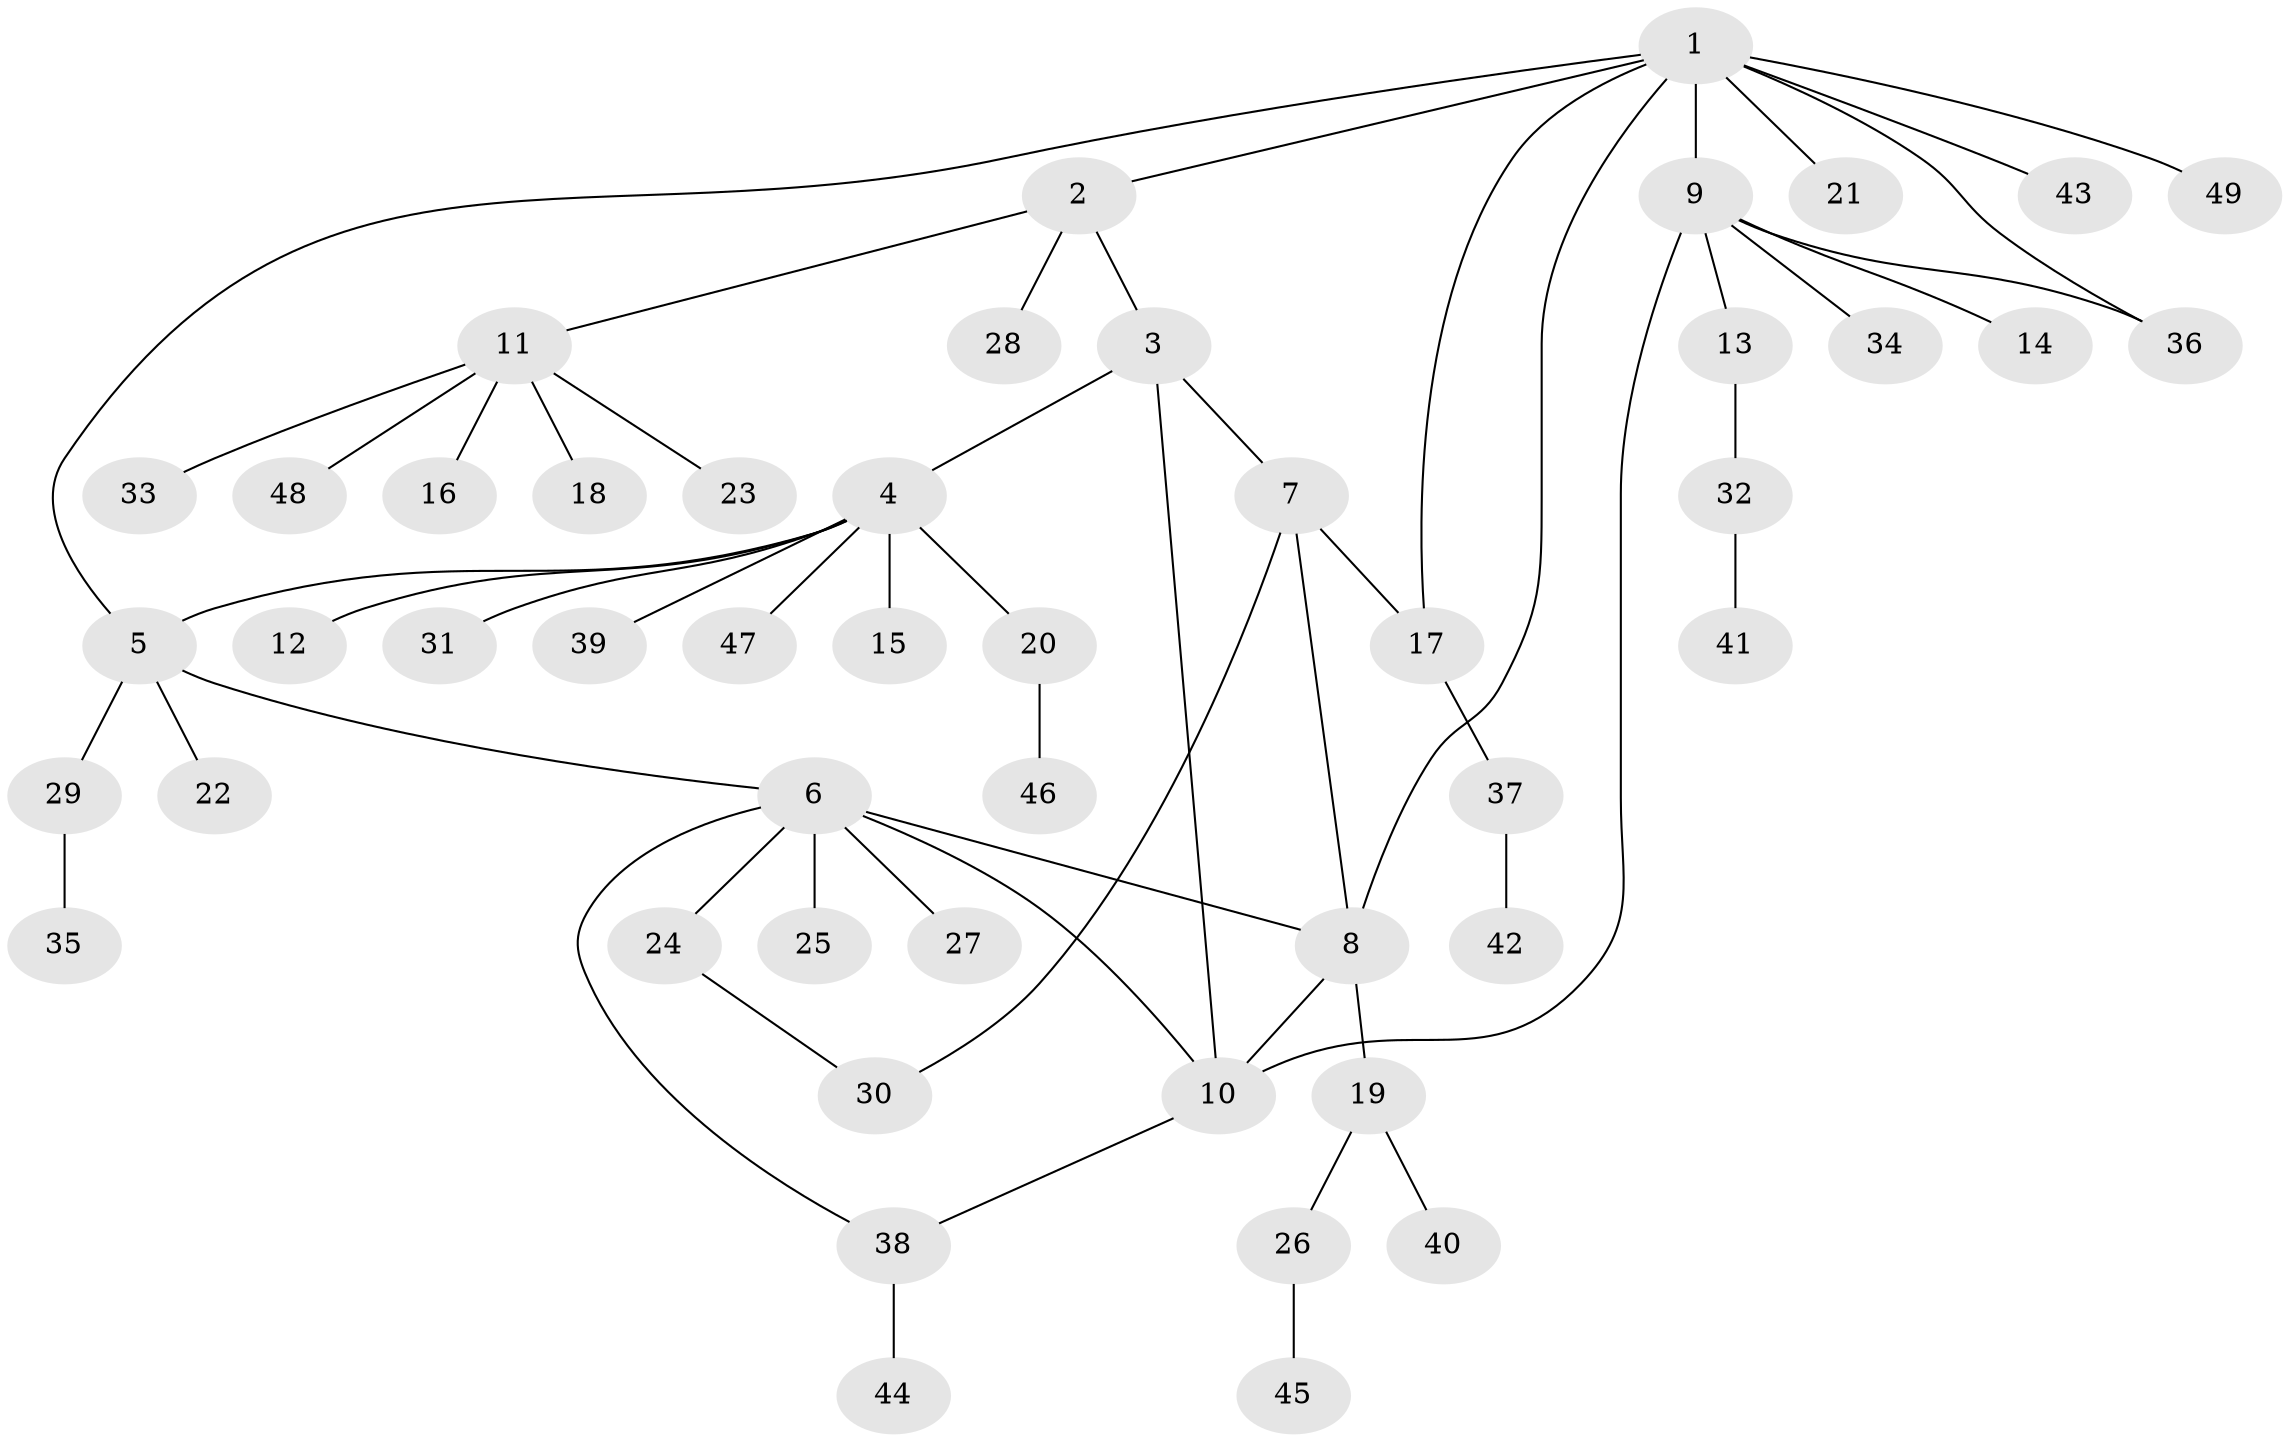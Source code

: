 // Generated by graph-tools (version 1.1) at 2025/02/03/09/25 03:02:39]
// undirected, 49 vertices, 58 edges
graph export_dot {
graph [start="1"]
  node [color=gray90,style=filled];
  1;
  2;
  3;
  4;
  5;
  6;
  7;
  8;
  9;
  10;
  11;
  12;
  13;
  14;
  15;
  16;
  17;
  18;
  19;
  20;
  21;
  22;
  23;
  24;
  25;
  26;
  27;
  28;
  29;
  30;
  31;
  32;
  33;
  34;
  35;
  36;
  37;
  38;
  39;
  40;
  41;
  42;
  43;
  44;
  45;
  46;
  47;
  48;
  49;
  1 -- 2;
  1 -- 5;
  1 -- 8;
  1 -- 9;
  1 -- 17;
  1 -- 21;
  1 -- 36;
  1 -- 43;
  1 -- 49;
  2 -- 3;
  2 -- 11;
  2 -- 28;
  3 -- 4;
  3 -- 7;
  3 -- 10;
  4 -- 5;
  4 -- 12;
  4 -- 15;
  4 -- 20;
  4 -- 31;
  4 -- 39;
  4 -- 47;
  5 -- 6;
  5 -- 22;
  5 -- 29;
  6 -- 8;
  6 -- 10;
  6 -- 24;
  6 -- 25;
  6 -- 27;
  6 -- 38;
  7 -- 8;
  7 -- 17;
  7 -- 30;
  8 -- 10;
  8 -- 19;
  9 -- 10;
  9 -- 13;
  9 -- 14;
  9 -- 34;
  9 -- 36;
  10 -- 38;
  11 -- 16;
  11 -- 18;
  11 -- 23;
  11 -- 33;
  11 -- 48;
  13 -- 32;
  17 -- 37;
  19 -- 26;
  19 -- 40;
  20 -- 46;
  24 -- 30;
  26 -- 45;
  29 -- 35;
  32 -- 41;
  37 -- 42;
  38 -- 44;
}
